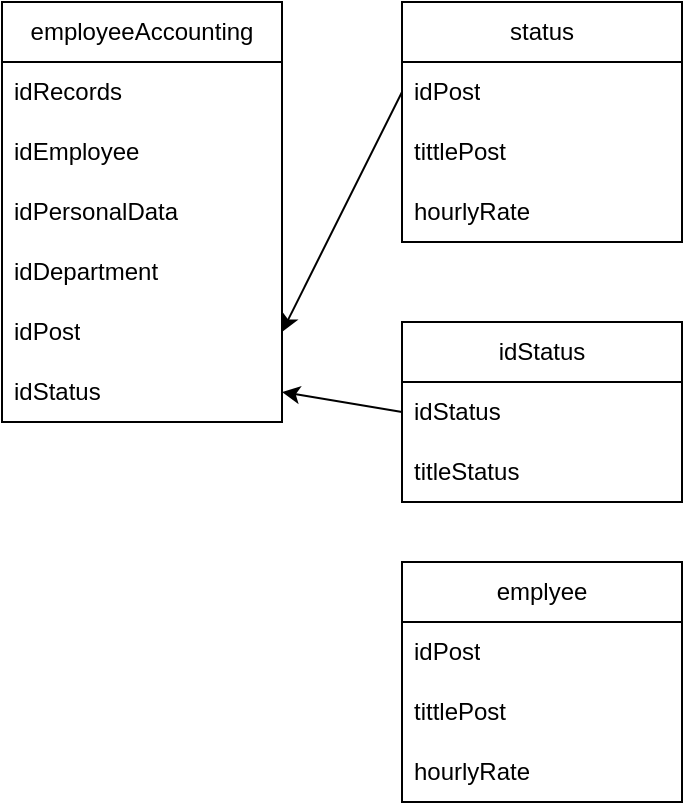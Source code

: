 <mxfile version="24.8.3">
  <diagram name="Страница — 1" id="ANm-D0FOLEA3A3yPO6_3">
    <mxGraphModel dx="1434" dy="781" grid="1" gridSize="10" guides="1" tooltips="1" connect="1" arrows="1" fold="1" page="1" pageScale="1" pageWidth="827" pageHeight="1169" math="0" shadow="0">
      <root>
        <mxCell id="0" />
        <mxCell id="1" parent="0" />
        <mxCell id="rZvSpYlE1hxaTkA2vXnX-5" value="employeeAccounting" style="swimlane;fontStyle=0;childLayout=stackLayout;horizontal=1;startSize=30;horizontalStack=0;resizeParent=1;resizeParentMax=0;resizeLast=0;collapsible=1;marginBottom=0;whiteSpace=wrap;html=1;" vertex="1" parent="1">
          <mxGeometry x="40" y="40" width="140" height="210" as="geometry" />
        </mxCell>
        <mxCell id="rZvSpYlE1hxaTkA2vXnX-6" value="idRecords" style="text;strokeColor=none;fillColor=none;align=left;verticalAlign=middle;spacingLeft=4;spacingRight=4;overflow=hidden;points=[[0,0.5],[1,0.5]];portConstraint=eastwest;rotatable=0;whiteSpace=wrap;html=1;" vertex="1" parent="rZvSpYlE1hxaTkA2vXnX-5">
          <mxGeometry y="30" width="140" height="30" as="geometry" />
        </mxCell>
        <mxCell id="rZvSpYlE1hxaTkA2vXnX-7" value="idEmployee" style="text;strokeColor=none;fillColor=none;align=left;verticalAlign=middle;spacingLeft=4;spacingRight=4;overflow=hidden;points=[[0,0.5],[1,0.5]];portConstraint=eastwest;rotatable=0;whiteSpace=wrap;html=1;" vertex="1" parent="rZvSpYlE1hxaTkA2vXnX-5">
          <mxGeometry y="60" width="140" height="30" as="geometry" />
        </mxCell>
        <mxCell id="rZvSpYlE1hxaTkA2vXnX-8" value="idPersonalData" style="text;strokeColor=none;fillColor=none;align=left;verticalAlign=middle;spacingLeft=4;spacingRight=4;overflow=hidden;points=[[0,0.5],[1,0.5]];portConstraint=eastwest;rotatable=0;whiteSpace=wrap;html=1;" vertex="1" parent="rZvSpYlE1hxaTkA2vXnX-5">
          <mxGeometry y="90" width="140" height="30" as="geometry" />
        </mxCell>
        <mxCell id="rZvSpYlE1hxaTkA2vXnX-9" value="idDepartment" style="text;strokeColor=none;fillColor=none;align=left;verticalAlign=middle;spacingLeft=4;spacingRight=4;overflow=hidden;points=[[0,0.5],[1,0.5]];portConstraint=eastwest;rotatable=0;whiteSpace=wrap;html=1;" vertex="1" parent="rZvSpYlE1hxaTkA2vXnX-5">
          <mxGeometry y="120" width="140" height="30" as="geometry" />
        </mxCell>
        <mxCell id="rZvSpYlE1hxaTkA2vXnX-10" value="idPost" style="text;strokeColor=none;fillColor=none;align=left;verticalAlign=middle;spacingLeft=4;spacingRight=4;overflow=hidden;points=[[0,0.5],[1,0.5]];portConstraint=eastwest;rotatable=0;whiteSpace=wrap;html=1;" vertex="1" parent="rZvSpYlE1hxaTkA2vXnX-5">
          <mxGeometry y="150" width="140" height="30" as="geometry" />
        </mxCell>
        <mxCell id="rZvSpYlE1hxaTkA2vXnX-11" value="idStatus" style="text;strokeColor=none;fillColor=none;align=left;verticalAlign=middle;spacingLeft=4;spacingRight=4;overflow=hidden;points=[[0,0.5],[1,0.5]];portConstraint=eastwest;rotatable=0;whiteSpace=wrap;html=1;" vertex="1" parent="rZvSpYlE1hxaTkA2vXnX-5">
          <mxGeometry y="180" width="140" height="30" as="geometry" />
        </mxCell>
        <mxCell id="rZvSpYlE1hxaTkA2vXnX-12" value="status" style="swimlane;fontStyle=0;childLayout=stackLayout;horizontal=1;startSize=30;horizontalStack=0;resizeParent=1;resizeParentMax=0;resizeLast=0;collapsible=1;marginBottom=0;whiteSpace=wrap;html=1;" vertex="1" parent="1">
          <mxGeometry x="240" y="40" width="140" height="120" as="geometry" />
        </mxCell>
        <mxCell id="rZvSpYlE1hxaTkA2vXnX-13" value="idPost" style="text;strokeColor=none;fillColor=none;align=left;verticalAlign=middle;spacingLeft=4;spacingRight=4;overflow=hidden;points=[[0,0.5],[1,0.5]];portConstraint=eastwest;rotatable=0;whiteSpace=wrap;html=1;" vertex="1" parent="rZvSpYlE1hxaTkA2vXnX-12">
          <mxGeometry y="30" width="140" height="30" as="geometry" />
        </mxCell>
        <mxCell id="rZvSpYlE1hxaTkA2vXnX-14" value="tittlePost" style="text;strokeColor=none;fillColor=none;align=left;verticalAlign=middle;spacingLeft=4;spacingRight=4;overflow=hidden;points=[[0,0.5],[1,0.5]];portConstraint=eastwest;rotatable=0;whiteSpace=wrap;html=1;" vertex="1" parent="rZvSpYlE1hxaTkA2vXnX-12">
          <mxGeometry y="60" width="140" height="30" as="geometry" />
        </mxCell>
        <mxCell id="rZvSpYlE1hxaTkA2vXnX-15" value="hourlyRate" style="text;strokeColor=none;fillColor=none;align=left;verticalAlign=middle;spacingLeft=4;spacingRight=4;overflow=hidden;points=[[0,0.5],[1,0.5]];portConstraint=eastwest;rotatable=0;whiteSpace=wrap;html=1;" vertex="1" parent="rZvSpYlE1hxaTkA2vXnX-12">
          <mxGeometry y="90" width="140" height="30" as="geometry" />
        </mxCell>
        <mxCell id="rZvSpYlE1hxaTkA2vXnX-16" value="idStatus" style="swimlane;fontStyle=0;childLayout=stackLayout;horizontal=1;startSize=30;horizontalStack=0;resizeParent=1;resizeParentMax=0;resizeLast=0;collapsible=1;marginBottom=0;whiteSpace=wrap;html=1;" vertex="1" parent="1">
          <mxGeometry x="240" y="200" width="140" height="90" as="geometry" />
        </mxCell>
        <mxCell id="rZvSpYlE1hxaTkA2vXnX-17" value="idStatus" style="text;strokeColor=none;fillColor=none;align=left;verticalAlign=middle;spacingLeft=4;spacingRight=4;overflow=hidden;points=[[0,0.5],[1,0.5]];portConstraint=eastwest;rotatable=0;whiteSpace=wrap;html=1;" vertex="1" parent="rZvSpYlE1hxaTkA2vXnX-16">
          <mxGeometry y="30" width="140" height="30" as="geometry" />
        </mxCell>
        <mxCell id="rZvSpYlE1hxaTkA2vXnX-18" value="titleStatus" style="text;strokeColor=none;fillColor=none;align=left;verticalAlign=middle;spacingLeft=4;spacingRight=4;overflow=hidden;points=[[0,0.5],[1,0.5]];portConstraint=eastwest;rotatable=0;whiteSpace=wrap;html=1;" vertex="1" parent="rZvSpYlE1hxaTkA2vXnX-16">
          <mxGeometry y="60" width="140" height="30" as="geometry" />
        </mxCell>
        <mxCell id="rZvSpYlE1hxaTkA2vXnX-21" value="" style="endArrow=classic;html=1;rounded=0;entryX=1;entryY=0.5;entryDx=0;entryDy=0;exitX=0;exitY=0.5;exitDx=0;exitDy=0;" edge="1" parent="1" source="rZvSpYlE1hxaTkA2vXnX-13" target="rZvSpYlE1hxaTkA2vXnX-10">
          <mxGeometry width="50" height="50" relative="1" as="geometry">
            <mxPoint x="390" y="420" as="sourcePoint" />
            <mxPoint x="440" y="370" as="targetPoint" />
            <Array as="points" />
          </mxGeometry>
        </mxCell>
        <mxCell id="rZvSpYlE1hxaTkA2vXnX-22" value="" style="endArrow=classic;html=1;rounded=0;exitX=0;exitY=0.5;exitDx=0;exitDy=0;entryX=1;entryY=0.5;entryDx=0;entryDy=0;" edge="1" parent="1" source="rZvSpYlE1hxaTkA2vXnX-17" target="rZvSpYlE1hxaTkA2vXnX-11">
          <mxGeometry width="50" height="50" relative="1" as="geometry">
            <mxPoint x="390" y="420" as="sourcePoint" />
            <mxPoint x="440" y="370" as="targetPoint" />
          </mxGeometry>
        </mxCell>
        <mxCell id="rZvSpYlE1hxaTkA2vXnX-23" value="emplyee" style="swimlane;fontStyle=0;childLayout=stackLayout;horizontal=1;startSize=30;horizontalStack=0;resizeParent=1;resizeParentMax=0;resizeLast=0;collapsible=1;marginBottom=0;whiteSpace=wrap;html=1;" vertex="1" parent="1">
          <mxGeometry x="240" y="320" width="140" height="120" as="geometry" />
        </mxCell>
        <mxCell id="rZvSpYlE1hxaTkA2vXnX-24" value="idPost" style="text;strokeColor=none;fillColor=none;align=left;verticalAlign=middle;spacingLeft=4;spacingRight=4;overflow=hidden;points=[[0,0.5],[1,0.5]];portConstraint=eastwest;rotatable=0;whiteSpace=wrap;html=1;" vertex="1" parent="rZvSpYlE1hxaTkA2vXnX-23">
          <mxGeometry y="30" width="140" height="30" as="geometry" />
        </mxCell>
        <mxCell id="rZvSpYlE1hxaTkA2vXnX-25" value="tittlePost" style="text;strokeColor=none;fillColor=none;align=left;verticalAlign=middle;spacingLeft=4;spacingRight=4;overflow=hidden;points=[[0,0.5],[1,0.5]];portConstraint=eastwest;rotatable=0;whiteSpace=wrap;html=1;" vertex="1" parent="rZvSpYlE1hxaTkA2vXnX-23">
          <mxGeometry y="60" width="140" height="30" as="geometry" />
        </mxCell>
        <mxCell id="rZvSpYlE1hxaTkA2vXnX-26" value="hourlyRate" style="text;strokeColor=none;fillColor=none;align=left;verticalAlign=middle;spacingLeft=4;spacingRight=4;overflow=hidden;points=[[0,0.5],[1,0.5]];portConstraint=eastwest;rotatable=0;whiteSpace=wrap;html=1;" vertex="1" parent="rZvSpYlE1hxaTkA2vXnX-23">
          <mxGeometry y="90" width="140" height="30" as="geometry" />
        </mxCell>
      </root>
    </mxGraphModel>
  </diagram>
</mxfile>
